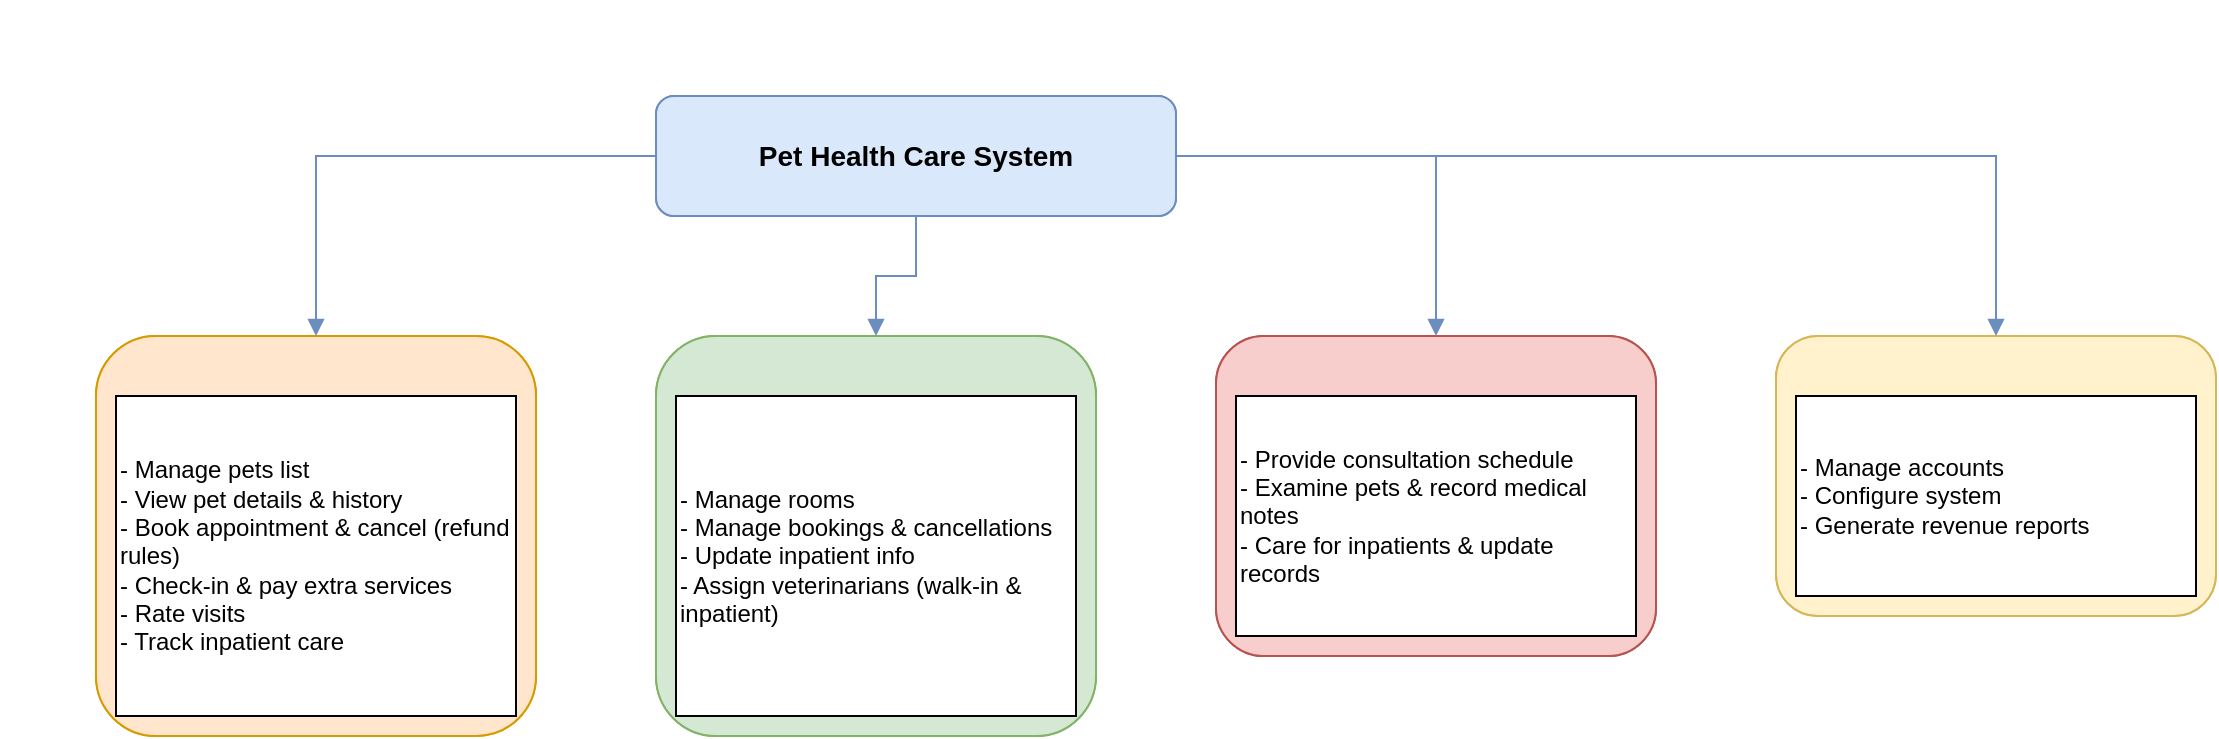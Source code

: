 <mxfile version="28.2.0" pages="2">
  <diagram name="DG - Pet Health Care System" id="5RFZxP0BeqSOCACooFSO">
    <mxGraphModel dx="4189" dy="1964" grid="1" gridSize="10" guides="1" tooltips="1" connect="1" arrows="1" fold="1" page="1" pageScale="1" pageWidth="827" pageHeight="1169" math="0" shadow="0">
      <root>
        <mxCell id="0" />
        <mxCell id="1" parent="0" />
        <mxCell id="82sC8I95lVZGLQukrnPo-1" value="Pet Health Care System" style="shape=rectangle;rounded=1;whiteSpace=wrap;html=1;fillColor=#dae8fc;strokeColor=#6c8ebf;fontSize=14;fontStyle=1" vertex="1" parent="1">
          <mxGeometry x="320" y="40" width="260" height="60" as="geometry" />
        </mxCell>
        <mxCell id="82sC8I95lVZGLQukrnPo-2" value="Customer Functions" style="shape=rectangle;rounded=1;whiteSpace=wrap;html=1;fillColor=#ffe6cc;strokeColor=#d79b00;fontSize=13" vertex="1" parent="1">
          <mxGeometry x="40" y="160" width="220" height="200" as="geometry" />
        </mxCell>
        <mxCell id="82sC8I95lVZGLQukrnPo-3" value="Manage pets list&#xa;View pet details &amp; history&#xa;Book appointment &amp; cancel (refund rules)&#xa;Check-in &amp; pay extra services&#xa;Rate visits&#xa;Track inpatient care" style="shape=rectangle;rounded=0;whiteSpace=wrap;html=1;fontSize=12" vertex="1" parent="82sC8I95lVZGLQukrnPo-2">
          <mxGeometry x="10" y="30" width="200" height="160" as="geometry" />
        </mxCell>
        <mxCell id="82sC8I95lVZGLQukrnPo-4" value="Staff Functions" style="shape=rectangle;rounded=1;whiteSpace=wrap;html=1;fillColor=#d5e8d4;strokeColor=#82b366;fontSize=13" vertex="1" parent="1">
          <mxGeometry x="320" y="160" width="220" height="200" as="geometry" />
        </mxCell>
        <mxCell id="82sC8I95lVZGLQukrnPo-5" value="Manage rooms&#xa;Manage bookings &amp; cancellations&#xa;Update inpatient info&#xa;Assign veterinarians (walk-in &amp; inpatient)" style="shape=rectangle;rounded=0;whiteSpace=wrap;html=1;fontSize=12" vertex="1" parent="82sC8I95lVZGLQukrnPo-4">
          <mxGeometry x="10" y="30" width="200" height="160" as="geometry" />
        </mxCell>
        <mxCell id="82sC8I95lVZGLQukrnPo-6" value="Veterinarian Functions" style="shape=rectangle;rounded=1;whiteSpace=wrap;html=1;fillColor=#f8cecc;strokeColor=#b85450;fontSize=13" vertex="1" parent="1">
          <mxGeometry x="600" y="160" width="220" height="160" as="geometry" />
        </mxCell>
        <mxCell id="82sC8I95lVZGLQukrnPo-7" value="Provide consultation schedule&#xa;Examine pets &amp; record medical notes&#xa;Care for inpatients &amp; update records" style="shape=rectangle;rounded=0;whiteSpace=wrap;html=1;fontSize=12" vertex="1" parent="82sC8I95lVZGLQukrnPo-6">
          <mxGeometry x="10" y="30" width="200" height="120" as="geometry" />
        </mxCell>
        <mxCell id="82sC8I95lVZGLQukrnPo-8" value="Admin Functions" style="shape=rectangle;rounded=1;whiteSpace=wrap;html=1;fillColor=#fff2cc;strokeColor=#d6b656;fontSize=13" vertex="1" parent="1">
          <mxGeometry x="880" y="160" width="220" height="140" as="geometry" />
        </mxCell>
        <mxCell id="82sC8I95lVZGLQukrnPo-9" value="Manage accounts&#xa;Configure system&#xa;Generate revenue reports" style="shape=rectangle;rounded=0;whiteSpace=wrap;html=1;fontSize=12" vertex="1" parent="82sC8I95lVZGLQukrnPo-8">
          <mxGeometry x="10" y="30" width="200" height="100" as="geometry" />
        </mxCell>
        <mxCell id="82sC8I95lVZGLQukrnPo-10" style="endArrow=block;strokeColor=#6c8ebf;" edge="1" parent="1" source="82sC8I95lVZGLQukrnPo-1" target="82sC8I95lVZGLQukrnPo-2" />
        <mxCell id="82sC8I95lVZGLQukrnPo-11" style="endArrow=block;strokeColor=#6c8ebf;" edge="1" parent="1" source="82sC8I95lVZGLQukrnPo-1" target="82sC8I95lVZGLQukrnPo-4" />
        <mxCell id="82sC8I95lVZGLQukrnPo-12" style="endArrow=block;strokeColor=#6c8ebf;" edge="1" parent="1" source="82sC8I95lVZGLQukrnPo-1" target="82sC8I95lVZGLQukrnPo-6" />
        <mxCell id="82sC8I95lVZGLQukrnPo-13" style="endArrow=block;strokeColor=#6c8ebf;" edge="1" parent="1" source="82sC8I95lVZGLQukrnPo-1" target="82sC8I95lVZGLQukrnPo-8" />
        <mxCell id="82sC8I95lVZGLQukrnPo-14" value="Pet Health Care System" style="shape=rectangle;rounded=1;whiteSpace=wrap;html=1;fillColor=#dae8fc;strokeColor=#6c8ebf;fontSize=14;fontStyle=1" vertex="1" parent="1">
          <mxGeometry x="320" y="40" width="260" height="60" as="geometry" />
        </mxCell>
        <mxCell id="82sC8I95lVZGLQukrnPo-15" value="Customer Functions" style="shape=rectangle;rounded=1;whiteSpace=wrap;html=1;fillColor=#ffe6cc;strokeColor=#d79b00;fontSize=13" vertex="1" parent="1">
          <mxGeometry x="40" y="160" width="220" height="200" as="geometry" />
        </mxCell>
        <mxCell id="82sC8I95lVZGLQukrnPo-16" value="- Manage pets list&lt;br&gt;- View pet details &amp;amp; history&lt;br&gt;- Book appointment &amp;amp; cancel (refund rules)&lt;br&gt;- Check-in &amp;amp; pay extra services&lt;br&gt;- Rate visits&lt;br&gt;- Track inpatient care" style="shape=rectangle;rounded=0;whiteSpace=wrap;html=1;fontSize=12;align=left;" vertex="1" parent="82sC8I95lVZGLQukrnPo-15">
          <mxGeometry x="10" y="30" width="200" height="160" as="geometry" />
        </mxCell>
        <mxCell id="82sC8I95lVZGLQukrnPo-17" value="Staff Functions" style="shape=rectangle;rounded=1;whiteSpace=wrap;html=1;fillColor=#d5e8d4;strokeColor=#82b366;fontSize=13" vertex="1" parent="1">
          <mxGeometry x="320" y="160" width="220" height="200" as="geometry" />
        </mxCell>
        <mxCell id="82sC8I95lVZGLQukrnPo-18" value="- Manage rooms&lt;br&gt;- Manage bookings &amp;amp; cancellations&lt;br&gt;- Update inpatient info&lt;br&gt;- Assign veterinarians (walk-in &amp;amp; inpatient)" style="shape=rectangle;rounded=0;whiteSpace=wrap;html=1;fontSize=12;align=left;" vertex="1" parent="82sC8I95lVZGLQukrnPo-17">
          <mxGeometry x="10" y="30" width="200" height="160" as="geometry" />
        </mxCell>
        <mxCell id="82sC8I95lVZGLQukrnPo-19" value="Veterinarian Functions" style="shape=rectangle;rounded=1;whiteSpace=wrap;html=1;fillColor=#f8cecc;strokeColor=#b85450;fontSize=13" vertex="1" parent="1">
          <mxGeometry x="600" y="160" width="220" height="160" as="geometry" />
        </mxCell>
        <mxCell id="82sC8I95lVZGLQukrnPo-20" value="- Provide consultation schedule&lt;br&gt;- Examine pets &amp;amp; record medical notes&lt;br&gt;- Care for inpatients &amp;amp; update records" style="shape=rectangle;rounded=0;whiteSpace=wrap;html=1;fontSize=12;align=left;" vertex="1" parent="82sC8I95lVZGLQukrnPo-19">
          <mxGeometry x="10" y="30" width="200" height="120" as="geometry" />
        </mxCell>
        <mxCell id="82sC8I95lVZGLQukrnPo-21" value="Admin Functions" style="shape=rectangle;rounded=1;whiteSpace=wrap;html=1;fillColor=#fff2cc;strokeColor=#d6b656;fontSize=13" vertex="1" parent="1">
          <mxGeometry x="880" y="160" width="220" height="140" as="geometry" />
        </mxCell>
        <mxCell id="82sC8I95lVZGLQukrnPo-22" value="- Manage accounts&lt;br&gt;- Configure system&lt;br&gt;- Generate revenue reports" style="shape=rectangle;rounded=0;whiteSpace=wrap;html=1;fontSize=12;align=left;" vertex="1" parent="82sC8I95lVZGLQukrnPo-21">
          <mxGeometry x="10" y="30" width="200" height="100" as="geometry" />
        </mxCell>
        <mxCell id="82sC8I95lVZGLQukrnPo-23" style="edgeStyle=orthogonalEdgeStyle;rounded=0;orthogonalLoop=1;jettySize=auto;html=1;endArrow=block;strokeColor=#6c8ebf;" edge="1" parent="1" source="82sC8I95lVZGLQukrnPo-14" target="82sC8I95lVZGLQukrnPo-15">
          <mxGeometry relative="1" as="geometry">
            <mxPoint x="230" y="100" as="sourcePoint" />
            <mxPoint x="150" y="160" as="targetPoint" />
          </mxGeometry>
        </mxCell>
        <mxCell id="82sC8I95lVZGLQukrnPo-24" style="edgeStyle=orthogonalEdgeStyle;rounded=0;orthogonalLoop=1;jettySize=auto;html=1;endArrow=block;strokeColor=#6c8ebf;" edge="1" parent="1" source="82sC8I95lVZGLQukrnPo-14" target="82sC8I95lVZGLQukrnPo-17">
          <mxGeometry relative="1" as="geometry">
            <mxPoint x="420" y="100" as="sourcePoint" />
            <mxPoint x="430" y="160" as="targetPoint" />
          </mxGeometry>
        </mxCell>
        <mxCell id="82sC8I95lVZGLQukrnPo-25" style="edgeStyle=orthogonalEdgeStyle;rounded=0;orthogonalLoop=1;jettySize=auto;html=1;endArrow=block;strokeColor=#6c8ebf;" edge="1" parent="1" source="82sC8I95lVZGLQukrnPo-14" target="82sC8I95lVZGLQukrnPo-19">
          <mxGeometry relative="1" as="geometry">
            <mxPoint x="600" y="100" as="sourcePoint" />
            <mxPoint x="710" y="160" as="targetPoint" />
          </mxGeometry>
        </mxCell>
        <mxCell id="82sC8I95lVZGLQukrnPo-26" style="edgeStyle=orthogonalEdgeStyle;rounded=0;orthogonalLoop=1;jettySize=auto;html=1;endArrow=block;strokeColor=#6c8ebf;" edge="1" parent="1" source="82sC8I95lVZGLQukrnPo-14" target="82sC8I95lVZGLQukrnPo-21">
          <mxGeometry relative="1" as="geometry">
            <mxPoint x="820" y="100" as="sourcePoint" />
            <mxPoint x="990" y="160" as="targetPoint" />
          </mxGeometry>
        </mxCell>
      </root>
    </mxGraphModel>
  </diagram>
  <diagram id="y8jgBN0elw_tr8hmF79M" name="Trang-2">
    <mxGraphModel dx="1281" dy="596" grid="1" gridSize="10" guides="1" tooltips="1" connect="1" arrows="1" fold="1" page="1" pageScale="1" pageWidth="827" pageHeight="1169" math="0" shadow="0">
      <root>
        <mxCell id="0" />
        <mxCell id="1" parent="0" />
        <mxCell id="SUOlAxOcxv_xGM8AsqfI-1" value="Customer&#xa;PK: customer_id&#xa;name, phone, email, address" style="shape=rectangle;whiteSpace=wrap;html=1;fillColor=#dae8fc;strokeColor=#6c8ebf;" vertex="1" parent="1">
          <mxGeometry x="60" y="60" width="200" height="100" as="geometry" />
        </mxCell>
        <mxCell id="SUOlAxOcxv_xGM8AsqfI-2" value="Pet&#xa;PK: pet_id&#xa;name, species, breed, age&#xa;FK: customer_id" style="shape=rectangle;whiteSpace=wrap;html=1;fillColor=#ffe6cc;strokeColor=#d79b00;" vertex="1" parent="1">
          <mxGeometry x="60" y="220" width="200" height="100" as="geometry" />
        </mxCell>
        <mxCell id="SUOlAxOcxv_xGM8AsqfI-3" value="Booking&#xa;PK: booking_id&#xa;date_time, status, fee&#xa;FK: customer_id, pet_id, vet_id, staff_id" style="shape=rectangle;whiteSpace=wrap;html=1;fillColor=#d5e8d4;strokeColor=#82b366;" vertex="1" parent="1">
          <mxGeometry x="320" y="60" width="220" height="110" as="geometry" />
        </mxCell>
        <mxCell id="SUOlAxOcxv_xGM8AsqfI-4" value="Room&#xa;PK: room_id&#xa;type, status, note" style="shape=rectangle;whiteSpace=wrap;html=1;fillColor=#fff2cc;strokeColor=#d6b656;" vertex="1" parent="1">
          <mxGeometry x="320" y="220" width="200" height="80" as="geometry" />
        </mxCell>
        <mxCell id="SUOlAxOcxv_xGM8AsqfI-5" value="MedicalRecord&#xa;PK: record_id&#xa;diagnosis, treatment, vaccine, date&#xa;FK: pet_id, vet_id" style="shape=rectangle;whiteSpace=wrap;html=1;fillColor=#f8cecc;strokeColor=#b85450;" vertex="1" parent="1">
          <mxGeometry x="600" y="220" width="240" height="100" as="geometry" />
        </mxCell>
        <mxCell id="SUOlAxOcxv_xGM8AsqfI-6" value="Invoice&#xa;PK: invoice_id&#xa;amount, date, status&#xa;FK: booking_id, customer_id" style="shape=rectangle;whiteSpace=wrap;html=1;fillColor=#e1d5e7;strokeColor=#9673a6;" vertex="1" parent="1">
          <mxGeometry x="600" y="60" width="220" height="90" as="geometry" />
        </mxCell>
        <mxCell id="SUOlAxOcxv_xGM8AsqfI-7" value="Veterinarian&#xa;PK: vet_id&#xa;name, specialization, schedule" style="shape=rectangle;whiteSpace=wrap;html=1;fillColor=#cce5ff;strokeColor=#3399ff;" vertex="1" parent="1">
          <mxGeometry x="900" y="60" width="220" height="90" as="geometry" />
        </mxCell>
        <mxCell id="SUOlAxOcxv_xGM8AsqfI-8" value="Staff&#xa;PK: staff_id&#xa;name, role" style="shape=rectangle;whiteSpace=wrap;html=1;fillColor=#ccebc5;strokeColor=#5aac5a;" vertex="1" parent="1">
          <mxGeometry x="900" y="180" width="200" height="70" as="geometry" />
        </mxCell>
        <mxCell id="SUOlAxOcxv_xGM8AsqfI-9" value="Admin&#xa;PK: admin_id&#xa;username, password, role" style="shape=rectangle;whiteSpace=wrap;html=1;fillColor=#fdd9b5;strokeColor=#e67e22;" vertex="1" parent="1">
          <mxGeometry x="900" y="280" width="200" height="70" as="geometry" />
        </mxCell>
        <mxCell id="SUOlAxOcxv_xGM8AsqfI-10" style="endArrow=block;strokeColor=#000000;" edge="1" parent="1" source="SUOlAxOcxv_xGM8AsqfI-1" target="SUOlAxOcxv_xGM8AsqfI-2">
          <mxGeometry relative="1" as="geometry" />
        </mxCell>
        <mxCell id="SUOlAxOcxv_xGM8AsqfI-11" style="endArrow=block;strokeColor=#000000;" edge="1" parent="1" source="SUOlAxOcxv_xGM8AsqfI-1" target="SUOlAxOcxv_xGM8AsqfI-3">
          <mxGeometry relative="1" as="geometry" />
        </mxCell>
        <mxCell id="SUOlAxOcxv_xGM8AsqfI-12" style="endArrow=block;strokeColor=#000000;" edge="1" parent="1" source="SUOlAxOcxv_xGM8AsqfI-2" target="SUOlAxOcxv_xGM8AsqfI-3">
          <mxGeometry relative="1" as="geometry" />
        </mxCell>
        <mxCell id="SUOlAxOcxv_xGM8AsqfI-13" style="endArrow=block;strokeColor=#000000;" edge="1" parent="1" source="SUOlAxOcxv_xGM8AsqfI-3" target="SUOlAxOcxv_xGM8AsqfI-6">
          <mxGeometry relative="1" as="geometry" />
        </mxCell>
        <mxCell id="SUOlAxOcxv_xGM8AsqfI-14" style="endArrow=block;strokeColor=#000000;" edge="1" parent="1" source="SUOlAxOcxv_xGM8AsqfI-7" target="SUOlAxOcxv_xGM8AsqfI-3">
          <mxGeometry relative="1" as="geometry" />
        </mxCell>
        <mxCell id="SUOlAxOcxv_xGM8AsqfI-15" style="endArrow=block;strokeColor=#000000;" edge="1" parent="1" source="SUOlAxOcxv_xGM8AsqfI-8" target="SUOlAxOcxv_xGM8AsqfI-3">
          <mxGeometry relative="1" as="geometry" />
        </mxCell>
        <mxCell id="SUOlAxOcxv_xGM8AsqfI-16" style="endArrow=block;strokeColor=#000000;" edge="1" parent="1" source="SUOlAxOcxv_xGM8AsqfI-7" target="SUOlAxOcxv_xGM8AsqfI-5">
          <mxGeometry relative="1" as="geometry" />
        </mxCell>
        <mxCell id="SUOlAxOcxv_xGM8AsqfI-17" style="endArrow=block;strokeColor=#000000;" edge="1" parent="1" source="SUOlAxOcxv_xGM8AsqfI-2" target="SUOlAxOcxv_xGM8AsqfI-5">
          <mxGeometry relative="1" as="geometry" />
        </mxCell>
      </root>
    </mxGraphModel>
  </diagram>
</mxfile>
